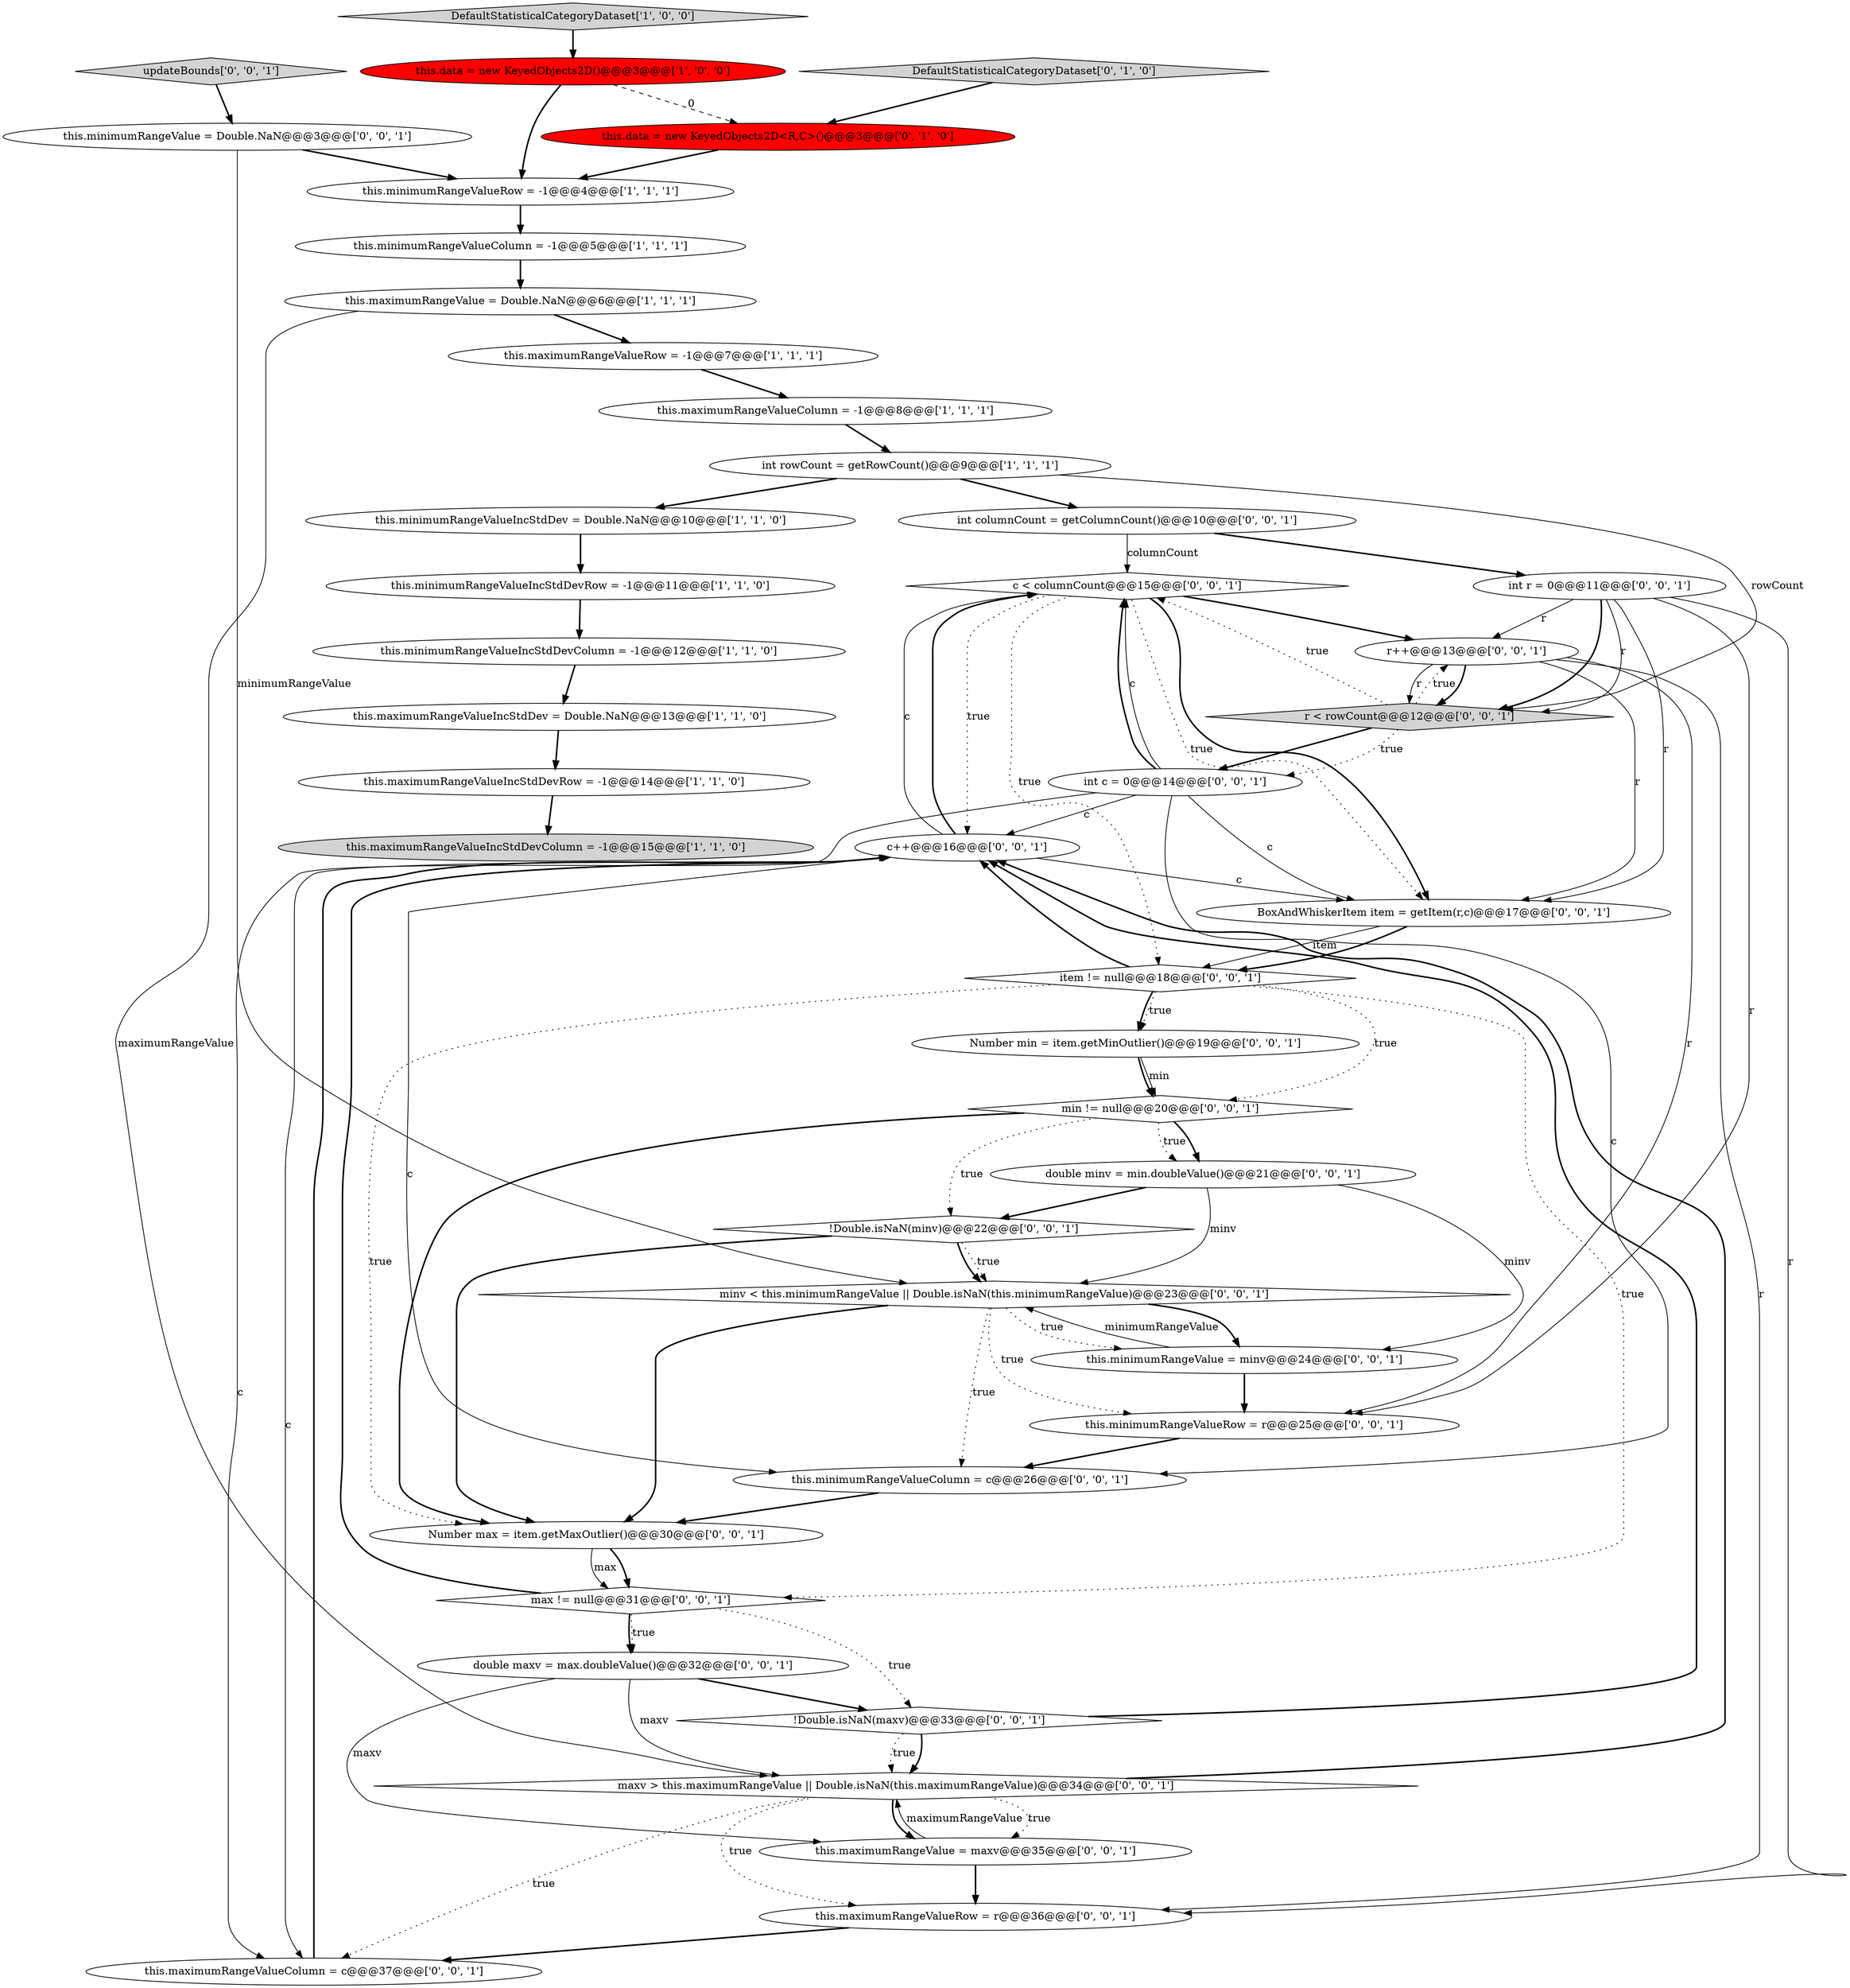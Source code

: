 digraph {
5 [style = filled, label = "this.minimumRangeValueIncStdDevColumn = -1@@@12@@@['1', '1', '0']", fillcolor = white, shape = ellipse image = "AAA0AAABBB1BBB"];
30 [style = filled, label = "this.maximumRangeValue = maxv@@@35@@@['0', '0', '1']", fillcolor = white, shape = ellipse image = "AAA0AAABBB3BBB"];
38 [style = filled, label = "Number max = item.getMaxOutlier()@@@30@@@['0', '0', '1']", fillcolor = white, shape = ellipse image = "AAA0AAABBB3BBB"];
36 [style = filled, label = "this.minimumRangeValueRow = r@@@25@@@['0', '0', '1']", fillcolor = white, shape = ellipse image = "AAA0AAABBB3BBB"];
3 [style = filled, label = "this.minimumRangeValueIncStdDev = Double.NaN@@@10@@@['1', '1', '0']", fillcolor = white, shape = ellipse image = "AAA0AAABBB1BBB"];
19 [style = filled, label = "this.maximumRangeValueRow = r@@@36@@@['0', '0', '1']", fillcolor = white, shape = ellipse image = "AAA0AAABBB3BBB"];
0 [style = filled, label = "this.maximumRangeValueRow = -1@@@7@@@['1', '1', '1']", fillcolor = white, shape = ellipse image = "AAA0AAABBB1BBB"];
13 [style = filled, label = "this.maximumRangeValueIncStdDevColumn = -1@@@15@@@['1', '1', '0']", fillcolor = lightgray, shape = ellipse image = "AAA0AAABBB1BBB"];
1 [style = filled, label = "this.minimumRangeValueRow = -1@@@4@@@['1', '1', '1']", fillcolor = white, shape = ellipse image = "AAA0AAABBB1BBB"];
40 [style = filled, label = "c++@@@16@@@['0', '0', '1']", fillcolor = white, shape = ellipse image = "AAA0AAABBB3BBB"];
4 [style = filled, label = "this.minimumRangeValueColumn = -1@@@5@@@['1', '1', '1']", fillcolor = white, shape = ellipse image = "AAA0AAABBB1BBB"];
2 [style = filled, label = "this.maximumRangeValueIncStdDevRow = -1@@@14@@@['1', '1', '0']", fillcolor = white, shape = ellipse image = "AAA0AAABBB1BBB"];
34 [style = filled, label = "c < columnCount@@@15@@@['0', '0', '1']", fillcolor = white, shape = diamond image = "AAA0AAABBB3BBB"];
27 [style = filled, label = "Number min = item.getMinOutlier()@@@19@@@['0', '0', '1']", fillcolor = white, shape = ellipse image = "AAA0AAABBB3BBB"];
12 [style = filled, label = "this.maximumRangeValueColumn = -1@@@8@@@['1', '1', '1']", fillcolor = white, shape = ellipse image = "AAA0AAABBB1BBB"];
29 [style = filled, label = "double maxv = max.doubleValue()@@@32@@@['0', '0', '1']", fillcolor = white, shape = ellipse image = "AAA0AAABBB3BBB"];
10 [style = filled, label = "this.data = new KeyedObjects2D()@@@3@@@['1', '0', '0']", fillcolor = red, shape = ellipse image = "AAA1AAABBB1BBB"];
6 [style = filled, label = "int rowCount = getRowCount()@@@9@@@['1', '1', '1']", fillcolor = white, shape = ellipse image = "AAA0AAABBB1BBB"];
39 [style = filled, label = "int r = 0@@@11@@@['0', '0', '1']", fillcolor = white, shape = ellipse image = "AAA0AAABBB3BBB"];
31 [style = filled, label = "!Double.isNaN(maxv)@@@33@@@['0', '0', '1']", fillcolor = white, shape = diamond image = "AAA0AAABBB3BBB"];
15 [style = filled, label = "DefaultStatisticalCategoryDataset['0', '1', '0']", fillcolor = lightgray, shape = diamond image = "AAA0AAABBB2BBB"];
28 [style = filled, label = "max != null@@@31@@@['0', '0', '1']", fillcolor = white, shape = diamond image = "AAA0AAABBB3BBB"];
37 [style = filled, label = "int c = 0@@@14@@@['0', '0', '1']", fillcolor = white, shape = ellipse image = "AAA0AAABBB3BBB"];
17 [style = filled, label = "!Double.isNaN(minv)@@@22@@@['0', '0', '1']", fillcolor = white, shape = diamond image = "AAA0AAABBB3BBB"];
18 [style = filled, label = "BoxAndWhiskerItem item = getItem(r,c)@@@17@@@['0', '0', '1']", fillcolor = white, shape = ellipse image = "AAA0AAABBB3BBB"];
22 [style = filled, label = "int columnCount = getColumnCount()@@@10@@@['0', '0', '1']", fillcolor = white, shape = ellipse image = "AAA0AAABBB3BBB"];
26 [style = filled, label = "maxv > this.maximumRangeValue || Double.isNaN(this.maximumRangeValue)@@@34@@@['0', '0', '1']", fillcolor = white, shape = diamond image = "AAA0AAABBB3BBB"];
33 [style = filled, label = "minv < this.minimumRangeValue || Double.isNaN(this.minimumRangeValue)@@@23@@@['0', '0', '1']", fillcolor = white, shape = diamond image = "AAA0AAABBB3BBB"];
11 [style = filled, label = "this.minimumRangeValueIncStdDevRow = -1@@@11@@@['1', '1', '0']", fillcolor = white, shape = ellipse image = "AAA0AAABBB1BBB"];
35 [style = filled, label = "min != null@@@20@@@['0', '0', '1']", fillcolor = white, shape = diamond image = "AAA0AAABBB3BBB"];
41 [style = filled, label = "this.minimumRangeValue = Double.NaN@@@3@@@['0', '0', '1']", fillcolor = white, shape = ellipse image = "AAA0AAABBB3BBB"];
9 [style = filled, label = "this.maximumRangeValueIncStdDev = Double.NaN@@@13@@@['1', '1', '0']", fillcolor = white, shape = ellipse image = "AAA0AAABBB1BBB"];
7 [style = filled, label = "DefaultStatisticalCategoryDataset['1', '0', '0']", fillcolor = lightgray, shape = diamond image = "AAA0AAABBB1BBB"];
8 [style = filled, label = "this.maximumRangeValue = Double.NaN@@@6@@@['1', '1', '1']", fillcolor = white, shape = ellipse image = "AAA0AAABBB1BBB"];
14 [style = filled, label = "this.data = new KeyedObjects2D<R,C>()@@@3@@@['0', '1', '0']", fillcolor = red, shape = ellipse image = "AAA1AAABBB2BBB"];
32 [style = filled, label = "this.minimumRangeValueColumn = c@@@26@@@['0', '0', '1']", fillcolor = white, shape = ellipse image = "AAA0AAABBB3BBB"];
42 [style = filled, label = "double minv = min.doubleValue()@@@21@@@['0', '0', '1']", fillcolor = white, shape = ellipse image = "AAA0AAABBB3BBB"];
20 [style = filled, label = "this.minimumRangeValue = minv@@@24@@@['0', '0', '1']", fillcolor = white, shape = ellipse image = "AAA0AAABBB3BBB"];
16 [style = filled, label = "this.maximumRangeValueColumn = c@@@37@@@['0', '0', '1']", fillcolor = white, shape = ellipse image = "AAA0AAABBB3BBB"];
24 [style = filled, label = "r++@@@13@@@['0', '0', '1']", fillcolor = white, shape = ellipse image = "AAA0AAABBB3BBB"];
25 [style = filled, label = "item != null@@@18@@@['0', '0', '1']", fillcolor = white, shape = diamond image = "AAA0AAABBB3BBB"];
21 [style = filled, label = "r < rowCount@@@12@@@['0', '0', '1']", fillcolor = lightgray, shape = diamond image = "AAA0AAABBB3BBB"];
23 [style = filled, label = "updateBounds['0', '0', '1']", fillcolor = lightgray, shape = diamond image = "AAA0AAABBB3BBB"];
6->3 [style = bold, label=""];
5->9 [style = bold, label=""];
18->25 [style = solid, label="item"];
6->22 [style = bold, label=""];
27->35 [style = solid, label="min"];
8->26 [style = solid, label="maximumRangeValue"];
25->35 [style = dotted, label="true"];
34->18 [style = bold, label=""];
26->19 [style = dotted, label="true"];
26->40 [style = bold, label=""];
25->28 [style = dotted, label="true"];
35->42 [style = dotted, label="true"];
8->0 [style = bold, label=""];
17->38 [style = bold, label=""];
34->24 [style = bold, label=""];
29->30 [style = solid, label="maxv"];
21->24 [style = dotted, label="true"];
24->21 [style = bold, label=""];
26->30 [style = dotted, label="true"];
31->40 [style = bold, label=""];
4->8 [style = bold, label=""];
21->37 [style = dotted, label="true"];
26->16 [style = dotted, label="true"];
35->38 [style = bold, label=""];
25->40 [style = bold, label=""];
40->16 [style = solid, label="c"];
37->40 [style = solid, label="c"];
1->4 [style = bold, label=""];
16->40 [style = bold, label=""];
20->33 [style = solid, label="minimumRangeValue"];
9->2 [style = bold, label=""];
38->28 [style = bold, label=""];
33->32 [style = dotted, label="true"];
34->18 [style = dotted, label="true"];
3->11 [style = bold, label=""];
42->33 [style = solid, label="minv"];
40->34 [style = bold, label=""];
25->38 [style = dotted, label="true"];
29->26 [style = solid, label="maxv"];
30->26 [style = solid, label="maximumRangeValue"];
28->29 [style = dotted, label="true"];
25->27 [style = bold, label=""];
39->24 [style = solid, label="r"];
30->19 [style = bold, label=""];
21->37 [style = bold, label=""];
37->18 [style = solid, label="c"];
18->25 [style = bold, label=""];
39->21 [style = solid, label="r"];
10->1 [style = bold, label=""];
17->33 [style = dotted, label="true"];
28->29 [style = bold, label=""];
24->18 [style = solid, label="r"];
15->14 [style = bold, label=""];
35->42 [style = bold, label=""];
6->21 [style = solid, label="rowCount"];
0->12 [style = bold, label=""];
23->41 [style = bold, label=""];
27->35 [style = bold, label=""];
19->16 [style = bold, label=""];
39->21 [style = bold, label=""];
11->5 [style = bold, label=""];
31->26 [style = bold, label=""];
22->34 [style = solid, label="columnCount"];
22->39 [style = bold, label=""];
39->36 [style = solid, label="r"];
39->18 [style = solid, label="r"];
40->18 [style = solid, label="c"];
10->14 [style = dashed, label="0"];
34->25 [style = dotted, label="true"];
20->36 [style = bold, label=""];
34->40 [style = dotted, label="true"];
28->31 [style = dotted, label="true"];
28->40 [style = bold, label=""];
33->20 [style = bold, label=""];
41->33 [style = solid, label="minimumRangeValue"];
37->16 [style = solid, label="c"];
7->10 [style = bold, label=""];
42->17 [style = bold, label=""];
29->31 [style = bold, label=""];
40->34 [style = solid, label="c"];
42->20 [style = solid, label="minv"];
36->32 [style = bold, label=""];
24->36 [style = solid, label="r"];
21->34 [style = dotted, label="true"];
17->33 [style = bold, label=""];
41->1 [style = bold, label=""];
37->34 [style = solid, label="c"];
12->6 [style = bold, label=""];
14->1 [style = bold, label=""];
33->20 [style = dotted, label="true"];
2->13 [style = bold, label=""];
26->30 [style = bold, label=""];
33->36 [style = dotted, label="true"];
32->38 [style = bold, label=""];
40->32 [style = solid, label="c"];
37->32 [style = solid, label="c"];
31->26 [style = dotted, label="true"];
37->34 [style = bold, label=""];
39->19 [style = solid, label="r"];
24->21 [style = solid, label="r"];
33->38 [style = bold, label=""];
38->28 [style = solid, label="max"];
35->17 [style = dotted, label="true"];
24->19 [style = solid, label="r"];
25->27 [style = dotted, label="true"];
}

